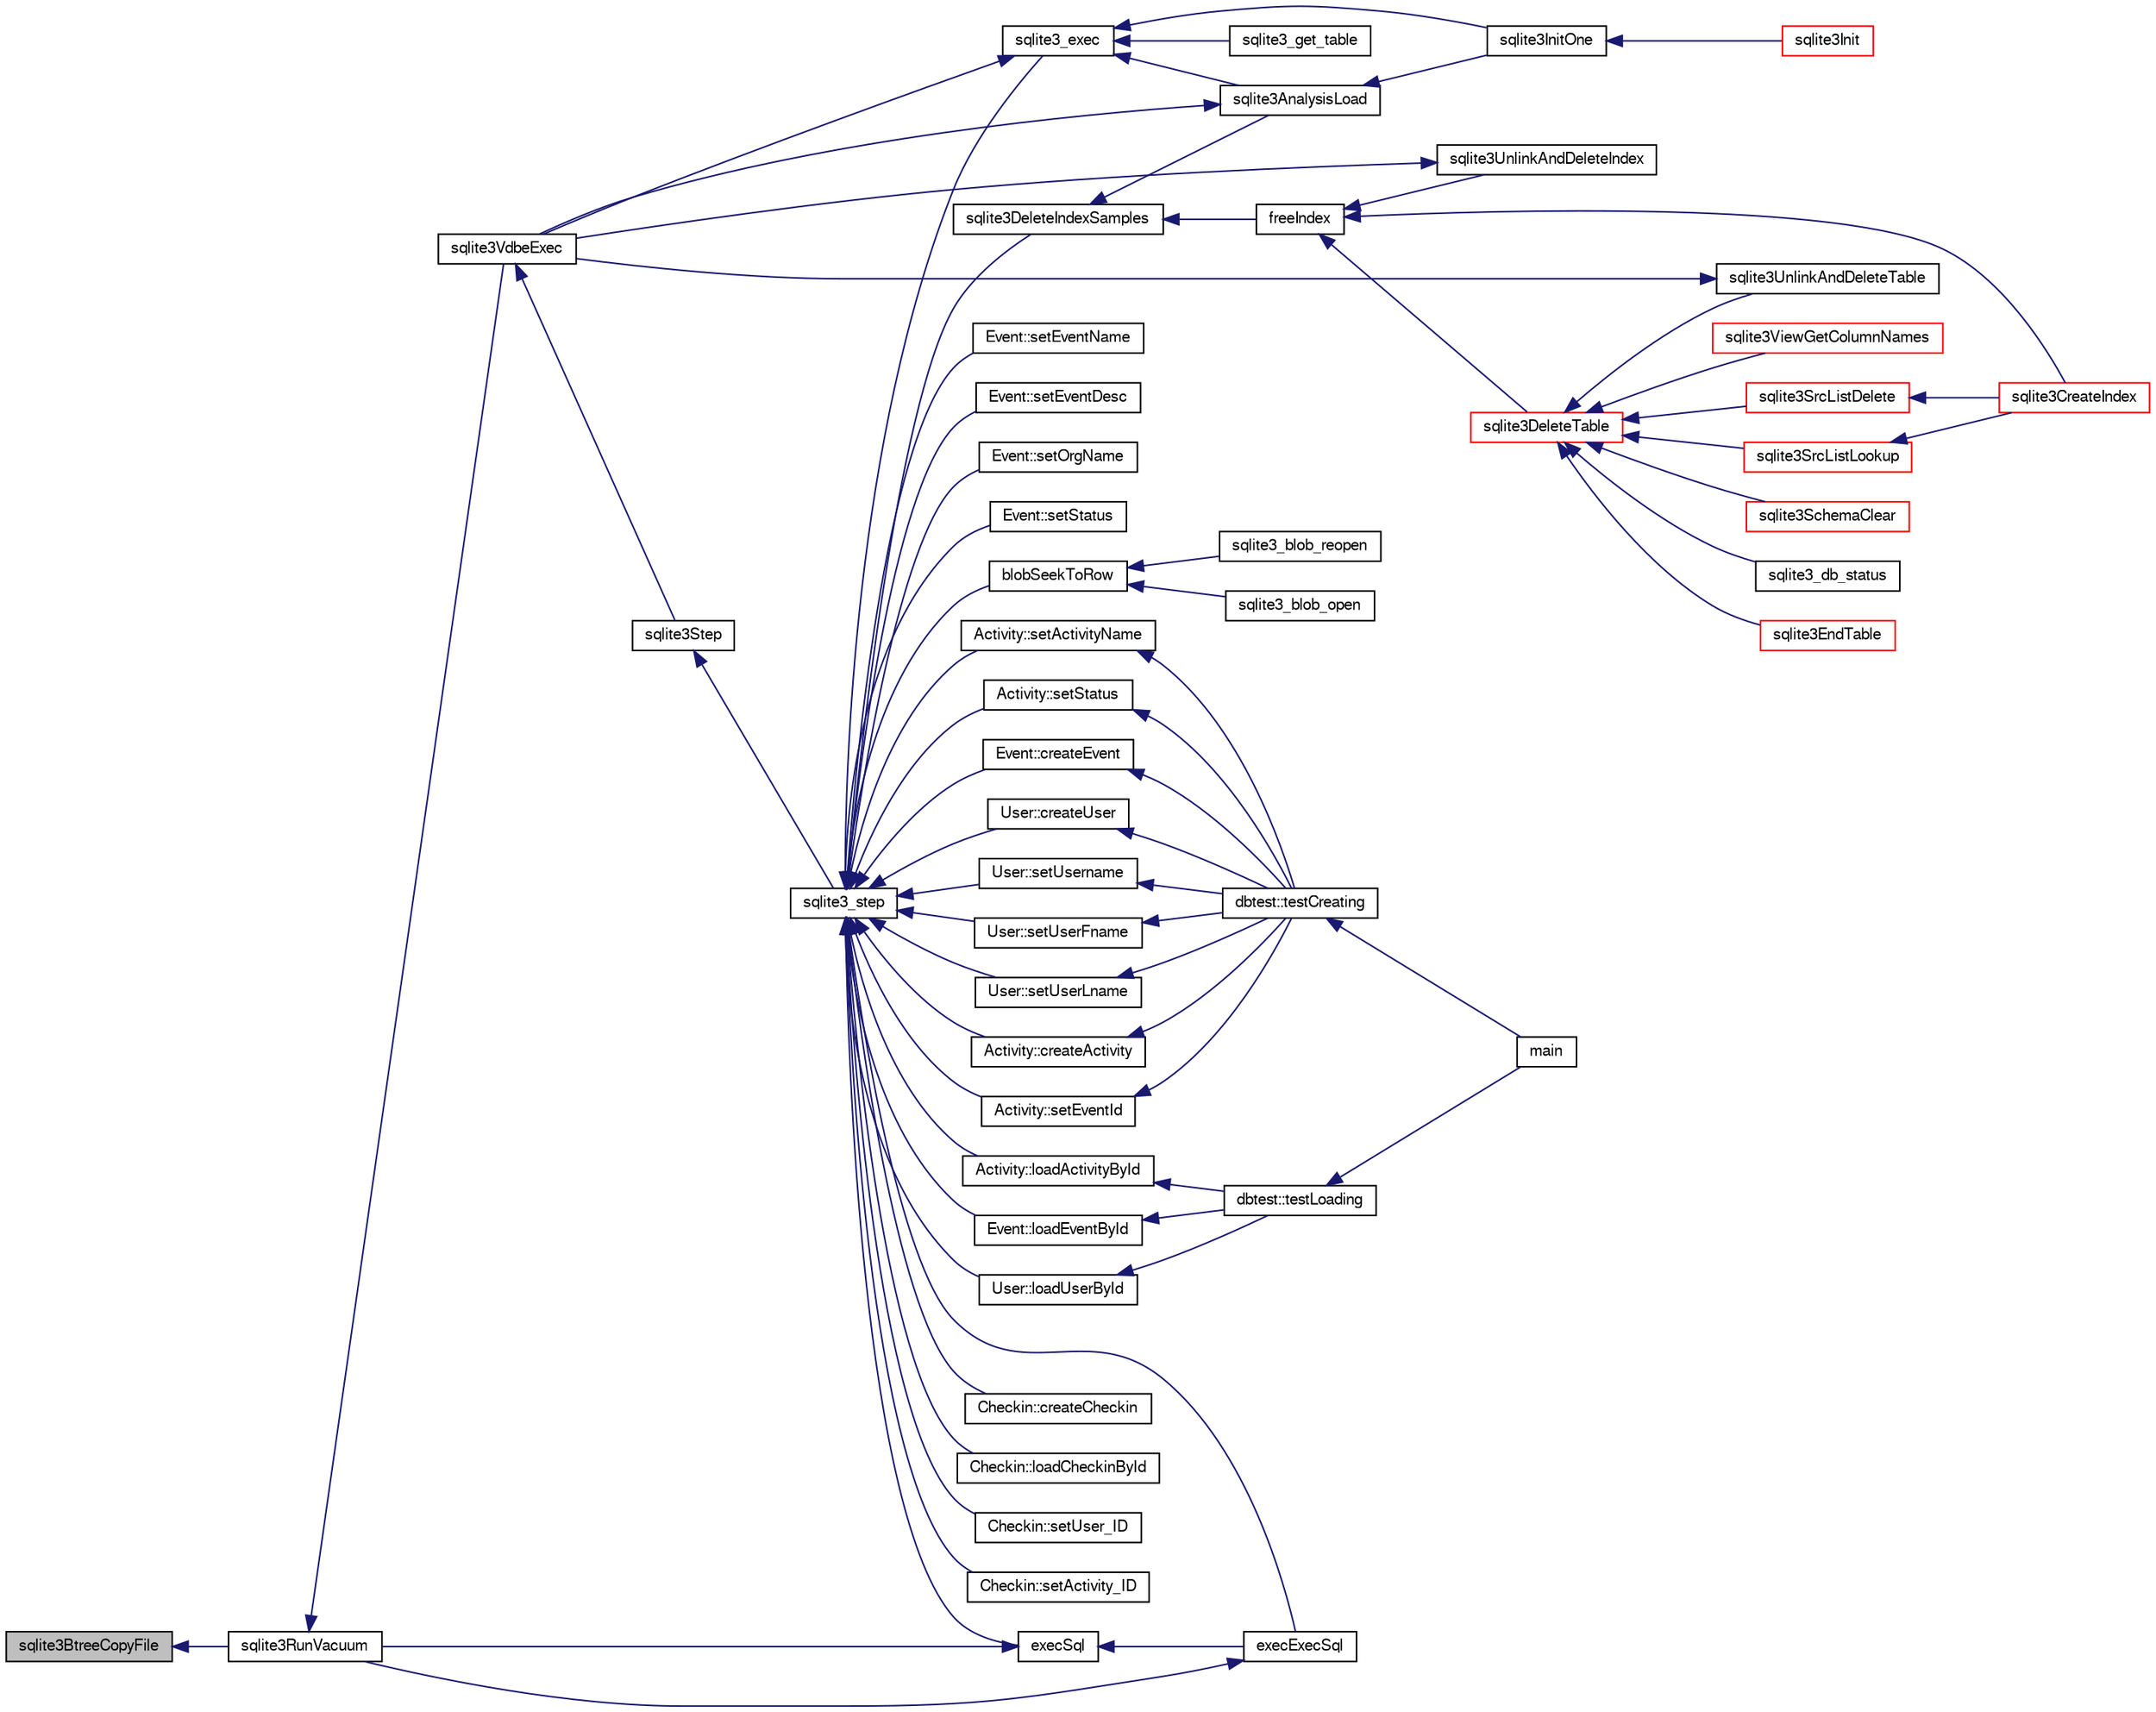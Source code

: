 digraph "sqlite3BtreeCopyFile"
{
  edge [fontname="FreeSans",fontsize="10",labelfontname="FreeSans",labelfontsize="10"];
  node [fontname="FreeSans",fontsize="10",shape=record];
  rankdir="LR";
  Node442960 [label="sqlite3BtreeCopyFile",height=0.2,width=0.4,color="black", fillcolor="grey75", style="filled", fontcolor="black"];
  Node442960 -> Node442961 [dir="back",color="midnightblue",fontsize="10",style="solid",fontname="FreeSans"];
  Node442961 [label="sqlite3RunVacuum",height=0.2,width=0.4,color="black", fillcolor="white", style="filled",URL="$sqlite3_8c.html#a5e83ddc7b3e7e8e79ad5d1fc92de1d2f"];
  Node442961 -> Node442962 [dir="back",color="midnightblue",fontsize="10",style="solid",fontname="FreeSans"];
  Node442962 [label="sqlite3VdbeExec",height=0.2,width=0.4,color="black", fillcolor="white", style="filled",URL="$sqlite3_8c.html#a8ce40a614bdc56719c4d642b1e4dfb21"];
  Node442962 -> Node442963 [dir="back",color="midnightblue",fontsize="10",style="solid",fontname="FreeSans"];
  Node442963 [label="sqlite3Step",height=0.2,width=0.4,color="black", fillcolor="white", style="filled",URL="$sqlite3_8c.html#a3f2872e873e2758a4beedad1d5113554"];
  Node442963 -> Node442964 [dir="back",color="midnightblue",fontsize="10",style="solid",fontname="FreeSans"];
  Node442964 [label="sqlite3_step",height=0.2,width=0.4,color="black", fillcolor="white", style="filled",URL="$sqlite3_8h.html#ac1e491ce36b7471eb28387f7d3c74334"];
  Node442964 -> Node442965 [dir="back",color="midnightblue",fontsize="10",style="solid",fontname="FreeSans"];
  Node442965 [label="Activity::createActivity",height=0.2,width=0.4,color="black", fillcolor="white", style="filled",URL="$classActivity.html#a813cc5e52c14ab49b39014c134e3425b"];
  Node442965 -> Node442966 [dir="back",color="midnightblue",fontsize="10",style="solid",fontname="FreeSans"];
  Node442966 [label="dbtest::testCreating",height=0.2,width=0.4,color="black", fillcolor="white", style="filled",URL="$classdbtest.html#a8193e88a7df657069c8a6bd09c8243b7"];
  Node442966 -> Node442967 [dir="back",color="midnightblue",fontsize="10",style="solid",fontname="FreeSans"];
  Node442967 [label="main",height=0.2,width=0.4,color="black", fillcolor="white", style="filled",URL="$test_8cpp.html#ae66f6b31b5ad750f1fe042a706a4e3d4"];
  Node442964 -> Node442968 [dir="back",color="midnightblue",fontsize="10",style="solid",fontname="FreeSans"];
  Node442968 [label="Activity::loadActivityById",height=0.2,width=0.4,color="black", fillcolor="white", style="filled",URL="$classActivity.html#abe4ffb4f08a47212ebf9013259d9e7fd"];
  Node442968 -> Node442969 [dir="back",color="midnightblue",fontsize="10",style="solid",fontname="FreeSans"];
  Node442969 [label="dbtest::testLoading",height=0.2,width=0.4,color="black", fillcolor="white", style="filled",URL="$classdbtest.html#a6f98d82a2c8e2b9040848763504ddae1"];
  Node442969 -> Node442967 [dir="back",color="midnightblue",fontsize="10",style="solid",fontname="FreeSans"];
  Node442964 -> Node442970 [dir="back",color="midnightblue",fontsize="10",style="solid",fontname="FreeSans"];
  Node442970 [label="Activity::setEventId",height=0.2,width=0.4,color="black", fillcolor="white", style="filled",URL="$classActivity.html#adb1d0fd0d08f473e068f0a4086bfa9ca"];
  Node442970 -> Node442966 [dir="back",color="midnightblue",fontsize="10",style="solid",fontname="FreeSans"];
  Node442964 -> Node442971 [dir="back",color="midnightblue",fontsize="10",style="solid",fontname="FreeSans"];
  Node442971 [label="Activity::setActivityName",height=0.2,width=0.4,color="black", fillcolor="white", style="filled",URL="$classActivity.html#a62dc3737b33915a36086f9dd26d16a81"];
  Node442971 -> Node442966 [dir="back",color="midnightblue",fontsize="10",style="solid",fontname="FreeSans"];
  Node442964 -> Node442972 [dir="back",color="midnightblue",fontsize="10",style="solid",fontname="FreeSans"];
  Node442972 [label="Activity::setStatus",height=0.2,width=0.4,color="black", fillcolor="white", style="filled",URL="$classActivity.html#af618135a7738f4d2a7ee147a8ef912ea"];
  Node442972 -> Node442966 [dir="back",color="midnightblue",fontsize="10",style="solid",fontname="FreeSans"];
  Node442964 -> Node442973 [dir="back",color="midnightblue",fontsize="10",style="solid",fontname="FreeSans"];
  Node442973 [label="Checkin::createCheckin",height=0.2,width=0.4,color="black", fillcolor="white", style="filled",URL="$classCheckin.html#a4e40acdf7fff0e607f6de4f24f3a163c"];
  Node442964 -> Node442974 [dir="back",color="midnightblue",fontsize="10",style="solid",fontname="FreeSans"];
  Node442974 [label="Checkin::loadCheckinById",height=0.2,width=0.4,color="black", fillcolor="white", style="filled",URL="$classCheckin.html#a3461f70ea6c68475225f2a07f78a21e0"];
  Node442964 -> Node442975 [dir="back",color="midnightblue",fontsize="10",style="solid",fontname="FreeSans"];
  Node442975 [label="Checkin::setUser_ID",height=0.2,width=0.4,color="black", fillcolor="white", style="filled",URL="$classCheckin.html#a76ab640f4f912876dbebf183db5359c6"];
  Node442964 -> Node442976 [dir="back",color="midnightblue",fontsize="10",style="solid",fontname="FreeSans"];
  Node442976 [label="Checkin::setActivity_ID",height=0.2,width=0.4,color="black", fillcolor="white", style="filled",URL="$classCheckin.html#ab2ff3ec2604ec73a42af25874a00b232"];
  Node442964 -> Node442977 [dir="back",color="midnightblue",fontsize="10",style="solid",fontname="FreeSans"];
  Node442977 [label="Event::createEvent",height=0.2,width=0.4,color="black", fillcolor="white", style="filled",URL="$classEvent.html#a77adb9f4a46ffb32c2d931f0691f5903"];
  Node442977 -> Node442966 [dir="back",color="midnightblue",fontsize="10",style="solid",fontname="FreeSans"];
  Node442964 -> Node442978 [dir="back",color="midnightblue",fontsize="10",style="solid",fontname="FreeSans"];
  Node442978 [label="Event::loadEventById",height=0.2,width=0.4,color="black", fillcolor="white", style="filled",URL="$classEvent.html#afa66cea33f722dbeecb69cc98fdea055"];
  Node442978 -> Node442969 [dir="back",color="midnightblue",fontsize="10",style="solid",fontname="FreeSans"];
  Node442964 -> Node442979 [dir="back",color="midnightblue",fontsize="10",style="solid",fontname="FreeSans"];
  Node442979 [label="Event::setEventName",height=0.2,width=0.4,color="black", fillcolor="white", style="filled",URL="$classEvent.html#a10596b6ca077df05184e30d62b08729d"];
  Node442964 -> Node442980 [dir="back",color="midnightblue",fontsize="10",style="solid",fontname="FreeSans"];
  Node442980 [label="Event::setEventDesc",height=0.2,width=0.4,color="black", fillcolor="white", style="filled",URL="$classEvent.html#ae36b8377dcae792f1c5c4726024c981b"];
  Node442964 -> Node442981 [dir="back",color="midnightblue",fontsize="10",style="solid",fontname="FreeSans"];
  Node442981 [label="Event::setOrgName",height=0.2,width=0.4,color="black", fillcolor="white", style="filled",URL="$classEvent.html#a19aac0f776bd764563a54977656cf680"];
  Node442964 -> Node442982 [dir="back",color="midnightblue",fontsize="10",style="solid",fontname="FreeSans"];
  Node442982 [label="Event::setStatus",height=0.2,width=0.4,color="black", fillcolor="white", style="filled",URL="$classEvent.html#ab0a6b9285af0f4172eb841e2b80f8972"];
  Node442964 -> Node442983 [dir="back",color="midnightblue",fontsize="10",style="solid",fontname="FreeSans"];
  Node442983 [label="blobSeekToRow",height=0.2,width=0.4,color="black", fillcolor="white", style="filled",URL="$sqlite3_8c.html#afff57e13332b98c8a44a7cebe38962ab"];
  Node442983 -> Node442984 [dir="back",color="midnightblue",fontsize="10",style="solid",fontname="FreeSans"];
  Node442984 [label="sqlite3_blob_open",height=0.2,width=0.4,color="black", fillcolor="white", style="filled",URL="$sqlite3_8h.html#adb8ad839a5bdd62a43785132bc7dd518"];
  Node442983 -> Node442985 [dir="back",color="midnightblue",fontsize="10",style="solid",fontname="FreeSans"];
  Node442985 [label="sqlite3_blob_reopen",height=0.2,width=0.4,color="black", fillcolor="white", style="filled",URL="$sqlite3_8h.html#abc77c24fdc0150138490359a94360f7e"];
  Node442964 -> Node442986 [dir="back",color="midnightblue",fontsize="10",style="solid",fontname="FreeSans"];
  Node442986 [label="sqlite3DeleteIndexSamples",height=0.2,width=0.4,color="black", fillcolor="white", style="filled",URL="$sqlite3_8c.html#aaeda0302fbf61397ec009f65bed047ef"];
  Node442986 -> Node442987 [dir="back",color="midnightblue",fontsize="10",style="solid",fontname="FreeSans"];
  Node442987 [label="sqlite3AnalysisLoad",height=0.2,width=0.4,color="black", fillcolor="white", style="filled",URL="$sqlite3_8c.html#a48a2301c27e1d3d68708b9b8761b5a01"];
  Node442987 -> Node442962 [dir="back",color="midnightblue",fontsize="10",style="solid",fontname="FreeSans"];
  Node442987 -> Node442988 [dir="back",color="midnightblue",fontsize="10",style="solid",fontname="FreeSans"];
  Node442988 [label="sqlite3InitOne",height=0.2,width=0.4,color="black", fillcolor="white", style="filled",URL="$sqlite3_8c.html#ac4318b25df65269906b0379251fe9b85"];
  Node442988 -> Node442989 [dir="back",color="midnightblue",fontsize="10",style="solid",fontname="FreeSans"];
  Node442989 [label="sqlite3Init",height=0.2,width=0.4,color="red", fillcolor="white", style="filled",URL="$sqlite3_8c.html#aed74e3dc765631a833f522f425ff5a48"];
  Node442986 -> Node443089 [dir="back",color="midnightblue",fontsize="10",style="solid",fontname="FreeSans"];
  Node443089 [label="freeIndex",height=0.2,width=0.4,color="black", fillcolor="white", style="filled",URL="$sqlite3_8c.html#a00907c99c18d5bcb9d0b38c077146c31"];
  Node443089 -> Node443090 [dir="back",color="midnightblue",fontsize="10",style="solid",fontname="FreeSans"];
  Node443090 [label="sqlite3UnlinkAndDeleteIndex",height=0.2,width=0.4,color="black", fillcolor="white", style="filled",URL="$sqlite3_8c.html#a889f2dcb438c56db37a6d61e9f25e244"];
  Node443090 -> Node442962 [dir="back",color="midnightblue",fontsize="10",style="solid",fontname="FreeSans"];
  Node443089 -> Node443091 [dir="back",color="midnightblue",fontsize="10",style="solid",fontname="FreeSans"];
  Node443091 [label="sqlite3DeleteTable",height=0.2,width=0.4,color="red", fillcolor="white", style="filled",URL="$sqlite3_8c.html#a7fd3d507375a381a3807f92735318973"];
  Node443091 -> Node443092 [dir="back",color="midnightblue",fontsize="10",style="solid",fontname="FreeSans"];
  Node443092 [label="sqlite3_db_status",height=0.2,width=0.4,color="black", fillcolor="white", style="filled",URL="$sqlite3_8h.html#ab64e8333313ee2e44116842711818940"];
  Node443091 -> Node443093 [dir="back",color="midnightblue",fontsize="10",style="solid",fontname="FreeSans"];
  Node443093 [label="sqlite3UnlinkAndDeleteTable",height=0.2,width=0.4,color="black", fillcolor="white", style="filled",URL="$sqlite3_8c.html#a9733677716a49de464f86fff164e9a1b"];
  Node443093 -> Node442962 [dir="back",color="midnightblue",fontsize="10",style="solid",fontname="FreeSans"];
  Node443091 -> Node443004 [dir="back",color="midnightblue",fontsize="10",style="solid",fontname="FreeSans"];
  Node443004 [label="sqlite3EndTable",height=0.2,width=0.4,color="red", fillcolor="white", style="filled",URL="$sqlite3_8c.html#a7b5f2c66c0f0b6f819d970ca389768b0"];
  Node443091 -> Node443039 [dir="back",color="midnightblue",fontsize="10",style="solid",fontname="FreeSans"];
  Node443039 [label="sqlite3ViewGetColumnNames",height=0.2,width=0.4,color="red", fillcolor="white", style="filled",URL="$sqlite3_8c.html#aebc7cd8d9e2bd174ae0a60363d3f6ce8"];
  Node443091 -> Node443094 [dir="back",color="midnightblue",fontsize="10",style="solid",fontname="FreeSans"];
  Node443094 [label="sqlite3SrcListDelete",height=0.2,width=0.4,color="red", fillcolor="white", style="filled",URL="$sqlite3_8c.html#acc250a3e5e7fd8889a16a9f28e3e7312"];
  Node443094 -> Node443001 [dir="back",color="midnightblue",fontsize="10",style="solid",fontname="FreeSans"];
  Node443001 [label="sqlite3CreateIndex",height=0.2,width=0.4,color="red", fillcolor="white", style="filled",URL="$sqlite3_8c.html#a8dbe5e590ab6c58a8c45f34f7c81e825"];
  Node443091 -> Node443170 [dir="back",color="midnightblue",fontsize="10",style="solid",fontname="FreeSans"];
  Node443170 [label="sqlite3SchemaClear",height=0.2,width=0.4,color="red", fillcolor="white", style="filled",URL="$sqlite3_8c.html#a927c603430267e42c56ab38ca221322a"];
  Node443091 -> Node443006 [dir="back",color="midnightblue",fontsize="10",style="solid",fontname="FreeSans"];
  Node443006 [label="sqlite3SrcListLookup",height=0.2,width=0.4,color="red", fillcolor="white", style="filled",URL="$sqlite3_8c.html#a6354fab5d5d3aa8a721e43d480c16701"];
  Node443006 -> Node443001 [dir="back",color="midnightblue",fontsize="10",style="solid",fontname="FreeSans"];
  Node443089 -> Node443001 [dir="back",color="midnightblue",fontsize="10",style="solid",fontname="FreeSans"];
  Node442964 -> Node443154 [dir="back",color="midnightblue",fontsize="10",style="solid",fontname="FreeSans"];
  Node443154 [label="sqlite3_exec",height=0.2,width=0.4,color="black", fillcolor="white", style="filled",URL="$sqlite3_8h.html#a97487ec8150e0bcc8fa392ab8f0e24db"];
  Node443154 -> Node442962 [dir="back",color="midnightblue",fontsize="10",style="solid",fontname="FreeSans"];
  Node443154 -> Node442987 [dir="back",color="midnightblue",fontsize="10",style="solid",fontname="FreeSans"];
  Node443154 -> Node442988 [dir="back",color="midnightblue",fontsize="10",style="solid",fontname="FreeSans"];
  Node443154 -> Node443155 [dir="back",color="midnightblue",fontsize="10",style="solid",fontname="FreeSans"];
  Node443155 [label="sqlite3_get_table",height=0.2,width=0.4,color="black", fillcolor="white", style="filled",URL="$sqlite3_8h.html#a5effeac4e12df57beaa35c5be1f61579"];
  Node442964 -> Node443146 [dir="back",color="midnightblue",fontsize="10",style="solid",fontname="FreeSans"];
  Node443146 [label="execSql",height=0.2,width=0.4,color="black", fillcolor="white", style="filled",URL="$sqlite3_8c.html#a7d16651b98a110662f4c265eff0246cb"];
  Node443146 -> Node443147 [dir="back",color="midnightblue",fontsize="10",style="solid",fontname="FreeSans"];
  Node443147 [label="execExecSql",height=0.2,width=0.4,color="black", fillcolor="white", style="filled",URL="$sqlite3_8c.html#ac1be09a6c047f21133d16378d301e0d4"];
  Node443147 -> Node442961 [dir="back",color="midnightblue",fontsize="10",style="solid",fontname="FreeSans"];
  Node443146 -> Node442961 [dir="back",color="midnightblue",fontsize="10",style="solid",fontname="FreeSans"];
  Node442964 -> Node443147 [dir="back",color="midnightblue",fontsize="10",style="solid",fontname="FreeSans"];
  Node442964 -> Node443148 [dir="back",color="midnightblue",fontsize="10",style="solid",fontname="FreeSans"];
  Node443148 [label="User::createUser",height=0.2,width=0.4,color="black", fillcolor="white", style="filled",URL="$classUser.html#a22ed673939e8cc0a136130b809bba513"];
  Node443148 -> Node442966 [dir="back",color="midnightblue",fontsize="10",style="solid",fontname="FreeSans"];
  Node442964 -> Node443149 [dir="back",color="midnightblue",fontsize="10",style="solid",fontname="FreeSans"];
  Node443149 [label="User::loadUserById",height=0.2,width=0.4,color="black", fillcolor="white", style="filled",URL="$classUser.html#a863377665b7fb83c5547dcf9727f5092"];
  Node443149 -> Node442969 [dir="back",color="midnightblue",fontsize="10",style="solid",fontname="FreeSans"];
  Node442964 -> Node443150 [dir="back",color="midnightblue",fontsize="10",style="solid",fontname="FreeSans"];
  Node443150 [label="User::setUsername",height=0.2,width=0.4,color="black", fillcolor="white", style="filled",URL="$classUser.html#aa0497022a136cb78de785b0a39ae60b1"];
  Node443150 -> Node442966 [dir="back",color="midnightblue",fontsize="10",style="solid",fontname="FreeSans"];
  Node442964 -> Node443151 [dir="back",color="midnightblue",fontsize="10",style="solid",fontname="FreeSans"];
  Node443151 [label="User::setUserFname",height=0.2,width=0.4,color="black", fillcolor="white", style="filled",URL="$classUser.html#a72657eb55cd0ca437b4841a43f19912f"];
  Node443151 -> Node442966 [dir="back",color="midnightblue",fontsize="10",style="solid",fontname="FreeSans"];
  Node442964 -> Node443152 [dir="back",color="midnightblue",fontsize="10",style="solid",fontname="FreeSans"];
  Node443152 [label="User::setUserLname",height=0.2,width=0.4,color="black", fillcolor="white", style="filled",URL="$classUser.html#aa25973387e5afe1aa6f60dd6545e33b5"];
  Node443152 -> Node442966 [dir="back",color="midnightblue",fontsize="10",style="solid",fontname="FreeSans"];
}
